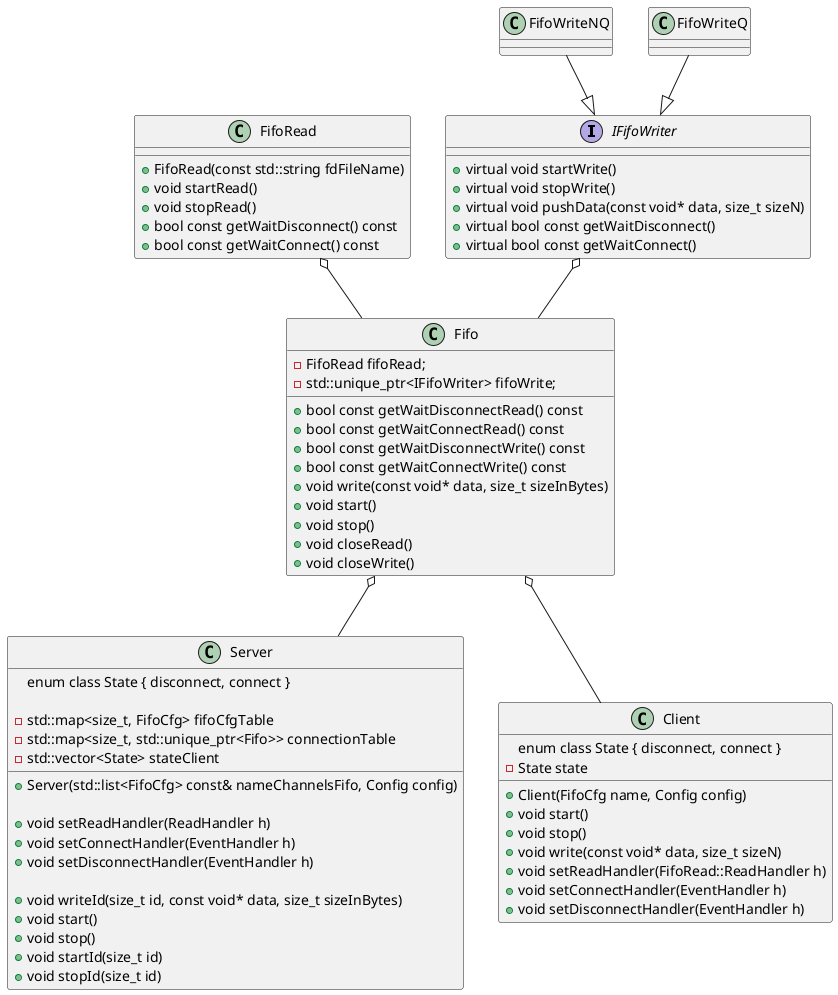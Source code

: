 @startuml

interface IFifoWriter {
	+virtual void startWrite()
	+virtual void stopWrite()
	+virtual void pushData(const void* data, size_t sizeN)
	+virtual bool const getWaitDisconnect()
	+virtual bool const getWaitConnect()
}



class FifoWriteNQ
class FifoWriteQ

FifoWriteNQ --|> IFifoWriter
FifoWriteQ --|> IFifoWriter

class FifoRead {
	+FifoRead(const std::string fdFileName)
	+void startRead()
	+void stopRead()
	+bool const getWaitDisconnect() const
	+bool const getWaitConnect() const
}

class Fifo {
	+bool const getWaitDisconnectRead() const
	+bool const getWaitConnectRead() const
	+bool const getWaitDisconnectWrite() const
	+bool const getWaitConnectWrite() const
	+void write(const void* data, size_t sizeInBytes)
	+void start()
	+void stop()
	+void closeRead()
	+void closeWrite()

	-FifoRead fifoRead;
    -std::unique_ptr<IFifoWriter> fifoWrite;
}

FifoRead o--Fifo
IFifoWriter o--Fifo



class Server {
	+Server(std::list<FifoCfg> const& nameChannelsFifo, Config config)

	+void setReadHandler(ReadHandler h)
	+void setConnectHandler(EventHandler h)
	+void setDisconnectHandler(EventHandler h)

	+void writeId(size_t id, const void* data, size_t sizeInBytes)
	+void start()
	+void stop()
    +void startId(size_t id)
    +void stopId(size_t id)

enum class State { disconnect, connect }

	-std::map<size_t, FifoCfg> fifoCfgTable
	-std::map<size_t, std::unique_ptr<Fifo>> connectionTable
    -std::vector<State> stateClient
}
Fifo o--Server

class Client {
	+Client(FifoCfg name, Config config)
	+void start()
	+void stop()
	+void write(const void* data, size_t sizeN)
	+void setReadHandler(FifoRead::ReadHandler h)
	+void setConnectHandler(EventHandler h)
	+void setDisconnectHandler(EventHandler h)
	enum class State { disconnect, connect }
	-State state
}

Fifo o--Client

@enduml